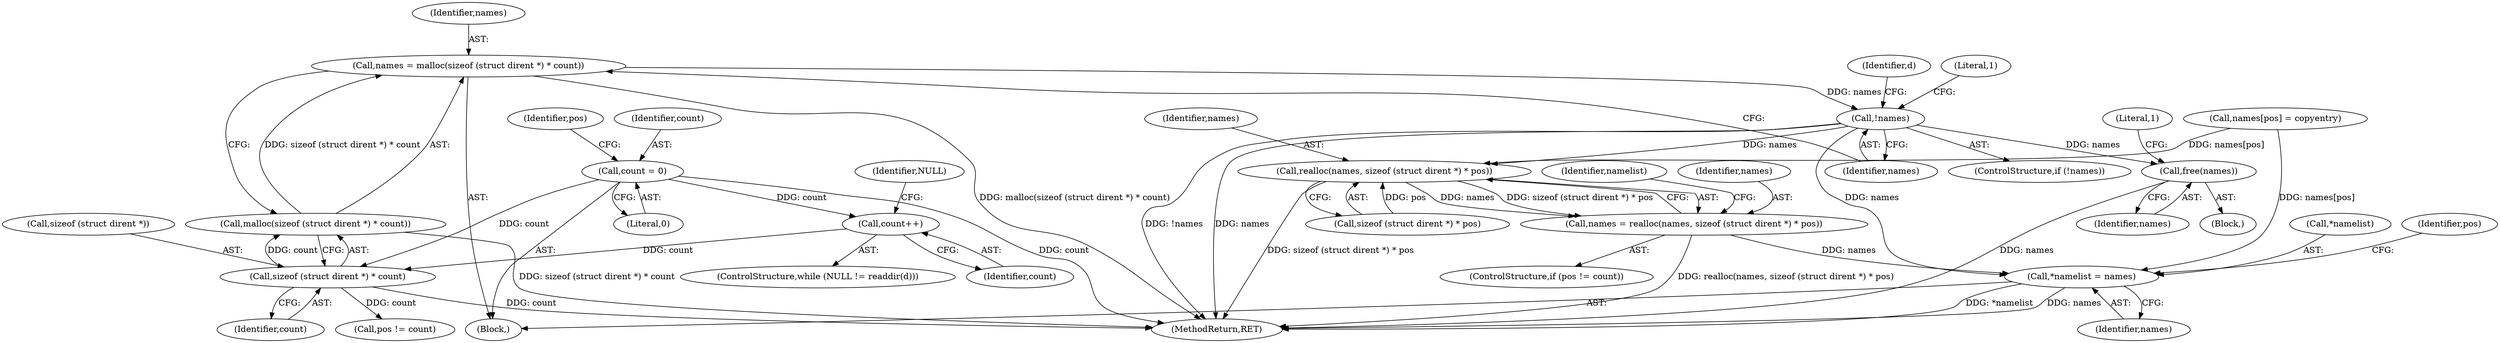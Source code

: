 digraph "0_boa_e139b87835994d007fbd64eead6c1455d7b8cf4e@API" {
"1000143" [label="(Call,names = malloc(sizeof (struct dirent *) * count))"];
"1000145" [label="(Call,malloc(sizeof (struct dirent *) * count))"];
"1000146" [label="(Call,sizeof (struct dirent *) * count)"];
"1000139" [label="(Call,count++)"];
"1000115" [label="(Call,count = 0)"];
"1000151" [label="(Call,!names)"];
"1000165" [label="(Call,free(names))"];
"1000220" [label="(Call,realloc(names, sizeof (struct dirent *) * pos))"];
"1000218" [label="(Call,names = realloc(names, sizeof (struct dirent *) * pos))"];
"1000226" [label="(Call,*namelist = names)"];
"1000218" [label="(Call,names = realloc(names, sizeof (struct dirent *) * pos))"];
"1000146" [label="(Call,sizeof (struct dirent *) * count)"];
"1000232" [label="(MethodReturn,RET)"];
"1000226" [label="(Call,*namelist = names)"];
"1000227" [label="(Call,*namelist)"];
"1000139" [label="(Call,count++)"];
"1000115" [label="(Call,count = 0)"];
"1000136" [label="(Identifier,NULL)"];
"1000116" [label="(Identifier,count)"];
"1000203" [label="(Call,names[pos] = copyentry)"];
"1000155" [label="(Literal,1)"];
"1000145" [label="(Call,malloc(sizeof (struct dirent *) * count))"];
"1000149" [label="(Identifier,count)"];
"1000120" [label="(Identifier,pos)"];
"1000228" [label="(Identifier,namelist)"];
"1000157" [label="(Identifier,d)"];
"1000166" [label="(Identifier,names)"];
"1000117" [label="(Literal,0)"];
"1000152" [label="(Identifier,names)"];
"1000220" [label="(Call,realloc(names, sizeof (struct dirent *) * pos))"];
"1000164" [label="(Block,)"];
"1000231" [label="(Identifier,pos)"];
"1000147" [label="(Call,sizeof (struct dirent *))"];
"1000214" [label="(ControlStructure,if (pos != count))"];
"1000151" [label="(Call,!names)"];
"1000221" [label="(Identifier,names)"];
"1000219" [label="(Identifier,names)"];
"1000143" [label="(Call,names = malloc(sizeof (struct dirent *) * count))"];
"1000215" [label="(Call,pos != count)"];
"1000229" [label="(Identifier,names)"];
"1000140" [label="(Identifier,count)"];
"1000106" [label="(Block,)"];
"1000165" [label="(Call,free(names))"];
"1000169" [label="(Literal,1)"];
"1000150" [label="(ControlStructure,if (!names))"];
"1000134" [label="(ControlStructure,while (NULL != readdir(d)))"];
"1000222" [label="(Call,sizeof (struct dirent *) * pos)"];
"1000144" [label="(Identifier,names)"];
"1000143" -> "1000106"  [label="AST: "];
"1000143" -> "1000145"  [label="CFG: "];
"1000144" -> "1000143"  [label="AST: "];
"1000145" -> "1000143"  [label="AST: "];
"1000152" -> "1000143"  [label="CFG: "];
"1000143" -> "1000232"  [label="DDG: malloc(sizeof (struct dirent *) * count)"];
"1000145" -> "1000143"  [label="DDG: sizeof (struct dirent *) * count"];
"1000143" -> "1000151"  [label="DDG: names"];
"1000145" -> "1000146"  [label="CFG: "];
"1000146" -> "1000145"  [label="AST: "];
"1000145" -> "1000232"  [label="DDG: sizeof (struct dirent *) * count"];
"1000146" -> "1000145"  [label="DDG: count"];
"1000146" -> "1000149"  [label="CFG: "];
"1000147" -> "1000146"  [label="AST: "];
"1000149" -> "1000146"  [label="AST: "];
"1000146" -> "1000232"  [label="DDG: count"];
"1000139" -> "1000146"  [label="DDG: count"];
"1000115" -> "1000146"  [label="DDG: count"];
"1000146" -> "1000215"  [label="DDG: count"];
"1000139" -> "1000134"  [label="AST: "];
"1000139" -> "1000140"  [label="CFG: "];
"1000140" -> "1000139"  [label="AST: "];
"1000136" -> "1000139"  [label="CFG: "];
"1000115" -> "1000139"  [label="DDG: count"];
"1000115" -> "1000106"  [label="AST: "];
"1000115" -> "1000117"  [label="CFG: "];
"1000116" -> "1000115"  [label="AST: "];
"1000117" -> "1000115"  [label="AST: "];
"1000120" -> "1000115"  [label="CFG: "];
"1000115" -> "1000232"  [label="DDG: count"];
"1000151" -> "1000150"  [label="AST: "];
"1000151" -> "1000152"  [label="CFG: "];
"1000152" -> "1000151"  [label="AST: "];
"1000155" -> "1000151"  [label="CFG: "];
"1000157" -> "1000151"  [label="CFG: "];
"1000151" -> "1000232"  [label="DDG: !names"];
"1000151" -> "1000232"  [label="DDG: names"];
"1000151" -> "1000165"  [label="DDG: names"];
"1000151" -> "1000220"  [label="DDG: names"];
"1000151" -> "1000226"  [label="DDG: names"];
"1000165" -> "1000164"  [label="AST: "];
"1000165" -> "1000166"  [label="CFG: "];
"1000166" -> "1000165"  [label="AST: "];
"1000169" -> "1000165"  [label="CFG: "];
"1000165" -> "1000232"  [label="DDG: names"];
"1000220" -> "1000218"  [label="AST: "];
"1000220" -> "1000222"  [label="CFG: "];
"1000221" -> "1000220"  [label="AST: "];
"1000222" -> "1000220"  [label="AST: "];
"1000218" -> "1000220"  [label="CFG: "];
"1000220" -> "1000232"  [label="DDG: sizeof (struct dirent *) * pos"];
"1000220" -> "1000218"  [label="DDG: names"];
"1000220" -> "1000218"  [label="DDG: sizeof (struct dirent *) * pos"];
"1000203" -> "1000220"  [label="DDG: names[pos]"];
"1000222" -> "1000220"  [label="DDG: pos"];
"1000218" -> "1000214"  [label="AST: "];
"1000219" -> "1000218"  [label="AST: "];
"1000228" -> "1000218"  [label="CFG: "];
"1000218" -> "1000232"  [label="DDG: realloc(names, sizeof (struct dirent *) * pos)"];
"1000218" -> "1000226"  [label="DDG: names"];
"1000226" -> "1000106"  [label="AST: "];
"1000226" -> "1000229"  [label="CFG: "];
"1000227" -> "1000226"  [label="AST: "];
"1000229" -> "1000226"  [label="AST: "];
"1000231" -> "1000226"  [label="CFG: "];
"1000226" -> "1000232"  [label="DDG: *namelist"];
"1000226" -> "1000232"  [label="DDG: names"];
"1000203" -> "1000226"  [label="DDG: names[pos]"];
}
